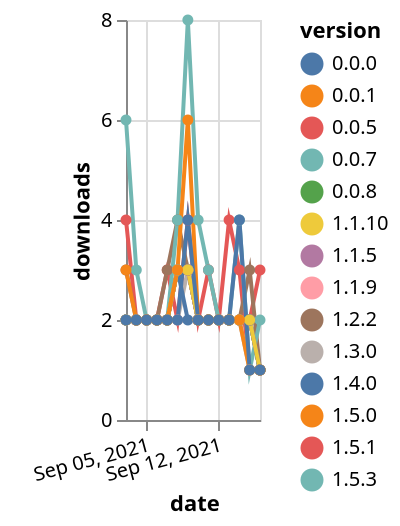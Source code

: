 {"$schema": "https://vega.github.io/schema/vega-lite/v5.json", "description": "A simple bar chart with embedded data.", "data": {"values": [{"date": "2021-09-03", "total": 1502, "delta": 2, "version": "0.0.5"}, {"date": "2021-09-04", "total": 1504, "delta": 2, "version": "0.0.5"}, {"date": "2021-09-05", "total": 1506, "delta": 2, "version": "0.0.5"}, {"date": "2021-09-06", "total": 1508, "delta": 2, "version": "0.0.5"}, {"date": "2021-09-07", "total": 1510, "delta": 2, "version": "0.0.5"}, {"date": "2021-09-08", "total": 1513, "delta": 3, "version": "0.0.5"}, {"date": "2021-09-09", "total": 1516, "delta": 3, "version": "0.0.5"}, {"date": "2021-09-10", "total": 1518, "delta": 2, "version": "0.0.5"}, {"date": "2021-09-11", "total": 1520, "delta": 2, "version": "0.0.5"}, {"date": "2021-09-12", "total": 1522, "delta": 2, "version": "0.0.5"}, {"date": "2021-09-13", "total": 1524, "delta": 2, "version": "0.0.5"}, {"date": "2021-09-14", "total": 1526, "delta": 2, "version": "0.0.5"}, {"date": "2021-09-15", "total": 1528, "delta": 2, "version": "0.0.5"}, {"date": "2021-09-16", "total": 1531, "delta": 3, "version": "0.0.5"}, {"date": "2021-09-03", "total": 1198, "delta": 2, "version": "0.0.8"}, {"date": "2021-09-04", "total": 1200, "delta": 2, "version": "0.0.8"}, {"date": "2021-09-05", "total": 1202, "delta": 2, "version": "0.0.8"}, {"date": "2021-09-06", "total": 1204, "delta": 2, "version": "0.0.8"}, {"date": "2021-09-07", "total": 1206, "delta": 2, "version": "0.0.8"}, {"date": "2021-09-08", "total": 1209, "delta": 3, "version": "0.0.8"}, {"date": "2021-09-09", "total": 1212, "delta": 3, "version": "0.0.8"}, {"date": "2021-09-10", "total": 1214, "delta": 2, "version": "0.0.8"}, {"date": "2021-09-11", "total": 1216, "delta": 2, "version": "0.0.8"}, {"date": "2021-09-12", "total": 1218, "delta": 2, "version": "0.0.8"}, {"date": "2021-09-13", "total": 1220, "delta": 2, "version": "0.0.8"}, {"date": "2021-09-14", "total": 1222, "delta": 2, "version": "0.0.8"}, {"date": "2021-09-15", "total": 1224, "delta": 2, "version": "0.0.8"}, {"date": "2021-09-16", "total": 1225, "delta": 1, "version": "0.0.8"}, {"date": "2021-09-03", "total": 313, "delta": 4, "version": "1.5.1"}, {"date": "2021-09-04", "total": 315, "delta": 2, "version": "1.5.1"}, {"date": "2021-09-05", "total": 317, "delta": 2, "version": "1.5.1"}, {"date": "2021-09-06", "total": 319, "delta": 2, "version": "1.5.1"}, {"date": "2021-09-07", "total": 322, "delta": 3, "version": "1.5.1"}, {"date": "2021-09-08", "total": 324, "delta": 2, "version": "1.5.1"}, {"date": "2021-09-09", "total": 328, "delta": 4, "version": "1.5.1"}, {"date": "2021-09-10", "total": 330, "delta": 2, "version": "1.5.1"}, {"date": "2021-09-11", "total": 333, "delta": 3, "version": "1.5.1"}, {"date": "2021-09-12", "total": 335, "delta": 2, "version": "1.5.1"}, {"date": "2021-09-13", "total": 339, "delta": 4, "version": "1.5.1"}, {"date": "2021-09-14", "total": 342, "delta": 3, "version": "1.5.1"}, {"date": "2021-09-15", "total": 343, "delta": 1, "version": "1.5.1"}, {"date": "2021-09-16", "total": 344, "delta": 1, "version": "1.5.1"}, {"date": "2021-09-03", "total": 935, "delta": 2, "version": "1.1.9"}, {"date": "2021-09-04", "total": 937, "delta": 2, "version": "1.1.9"}, {"date": "2021-09-05", "total": 939, "delta": 2, "version": "1.1.9"}, {"date": "2021-09-06", "total": 941, "delta": 2, "version": "1.1.9"}, {"date": "2021-09-07", "total": 943, "delta": 2, "version": "1.1.9"}, {"date": "2021-09-08", "total": 946, "delta": 3, "version": "1.1.9"}, {"date": "2021-09-09", "total": 949, "delta": 3, "version": "1.1.9"}, {"date": "2021-09-10", "total": 951, "delta": 2, "version": "1.1.9"}, {"date": "2021-09-11", "total": 953, "delta": 2, "version": "1.1.9"}, {"date": "2021-09-12", "total": 955, "delta": 2, "version": "1.1.9"}, {"date": "2021-09-13", "total": 957, "delta": 2, "version": "1.1.9"}, {"date": "2021-09-14", "total": 959, "delta": 2, "version": "1.1.9"}, {"date": "2021-09-15", "total": 961, "delta": 2, "version": "1.1.9"}, {"date": "2021-09-16", "total": 962, "delta": 1, "version": "1.1.9"}, {"date": "2021-09-03", "total": 1572, "delta": 2, "version": "0.0.1"}, {"date": "2021-09-04", "total": 1574, "delta": 2, "version": "0.0.1"}, {"date": "2021-09-05", "total": 1576, "delta": 2, "version": "0.0.1"}, {"date": "2021-09-06", "total": 1578, "delta": 2, "version": "0.0.1"}, {"date": "2021-09-07", "total": 1580, "delta": 2, "version": "0.0.1"}, {"date": "2021-09-08", "total": 1583, "delta": 3, "version": "0.0.1"}, {"date": "2021-09-09", "total": 1586, "delta": 3, "version": "0.0.1"}, {"date": "2021-09-10", "total": 1588, "delta": 2, "version": "0.0.1"}, {"date": "2021-09-11", "total": 1590, "delta": 2, "version": "0.0.1"}, {"date": "2021-09-12", "total": 1592, "delta": 2, "version": "0.0.1"}, {"date": "2021-09-13", "total": 1594, "delta": 2, "version": "0.0.1"}, {"date": "2021-09-14", "total": 1596, "delta": 2, "version": "0.0.1"}, {"date": "2021-09-15", "total": 1598, "delta": 2, "version": "0.0.1"}, {"date": "2021-09-16", "total": 1599, "delta": 1, "version": "0.0.1"}, {"date": "2021-09-03", "total": 624, "delta": 2, "version": "1.3.0"}, {"date": "2021-09-04", "total": 626, "delta": 2, "version": "1.3.0"}, {"date": "2021-09-05", "total": 628, "delta": 2, "version": "1.3.0"}, {"date": "2021-09-06", "total": 630, "delta": 2, "version": "1.3.0"}, {"date": "2021-09-07", "total": 632, "delta": 2, "version": "1.3.0"}, {"date": "2021-09-08", "total": 634, "delta": 2, "version": "1.3.0"}, {"date": "2021-09-09", "total": 637, "delta": 3, "version": "1.3.0"}, {"date": "2021-09-10", "total": 639, "delta": 2, "version": "1.3.0"}, {"date": "2021-09-11", "total": 641, "delta": 2, "version": "1.3.0"}, {"date": "2021-09-12", "total": 643, "delta": 2, "version": "1.3.0"}, {"date": "2021-09-13", "total": 645, "delta": 2, "version": "1.3.0"}, {"date": "2021-09-14", "total": 647, "delta": 2, "version": "1.3.0"}, {"date": "2021-09-15", "total": 648, "delta": 1, "version": "1.3.0"}, {"date": "2021-09-16", "total": 649, "delta": 1, "version": "1.3.0"}, {"date": "2021-09-03", "total": 1432, "delta": 2, "version": "0.0.7"}, {"date": "2021-09-04", "total": 1434, "delta": 2, "version": "0.0.7"}, {"date": "2021-09-05", "total": 1436, "delta": 2, "version": "0.0.7"}, {"date": "2021-09-06", "total": 1438, "delta": 2, "version": "0.0.7"}, {"date": "2021-09-07", "total": 1440, "delta": 2, "version": "0.0.7"}, {"date": "2021-09-08", "total": 1443, "delta": 3, "version": "0.0.7"}, {"date": "2021-09-09", "total": 1446, "delta": 3, "version": "0.0.7"}, {"date": "2021-09-10", "total": 1448, "delta": 2, "version": "0.0.7"}, {"date": "2021-09-11", "total": 1450, "delta": 2, "version": "0.0.7"}, {"date": "2021-09-12", "total": 1452, "delta": 2, "version": "0.0.7"}, {"date": "2021-09-13", "total": 1454, "delta": 2, "version": "0.0.7"}, {"date": "2021-09-14", "total": 1456, "delta": 2, "version": "0.0.7"}, {"date": "2021-09-15", "total": 1458, "delta": 2, "version": "0.0.7"}, {"date": "2021-09-16", "total": 1459, "delta": 1, "version": "0.0.7"}, {"date": "2021-09-03", "total": 807, "delta": 3, "version": "1.2.2"}, {"date": "2021-09-04", "total": 809, "delta": 2, "version": "1.2.2"}, {"date": "2021-09-05", "total": 811, "delta": 2, "version": "1.2.2"}, {"date": "2021-09-06", "total": 813, "delta": 2, "version": "1.2.2"}, {"date": "2021-09-07", "total": 816, "delta": 3, "version": "1.2.2"}, {"date": "2021-09-08", "total": 820, "delta": 4, "version": "1.2.2"}, {"date": "2021-09-09", "total": 823, "delta": 3, "version": "1.2.2"}, {"date": "2021-09-10", "total": 825, "delta": 2, "version": "1.2.2"}, {"date": "2021-09-11", "total": 827, "delta": 2, "version": "1.2.2"}, {"date": "2021-09-12", "total": 829, "delta": 2, "version": "1.2.2"}, {"date": "2021-09-13", "total": 831, "delta": 2, "version": "1.2.2"}, {"date": "2021-09-14", "total": 833, "delta": 2, "version": "1.2.2"}, {"date": "2021-09-15", "total": 836, "delta": 3, "version": "1.2.2"}, {"date": "2021-09-16", "total": 837, "delta": 1, "version": "1.2.2"}, {"date": "2021-09-03", "total": 58, "delta": 6, "version": "1.5.3"}, {"date": "2021-09-04", "total": 61, "delta": 3, "version": "1.5.3"}, {"date": "2021-09-05", "total": 63, "delta": 2, "version": "1.5.3"}, {"date": "2021-09-06", "total": 65, "delta": 2, "version": "1.5.3"}, {"date": "2021-09-07", "total": 67, "delta": 2, "version": "1.5.3"}, {"date": "2021-09-08", "total": 71, "delta": 4, "version": "1.5.3"}, {"date": "2021-09-09", "total": 79, "delta": 8, "version": "1.5.3"}, {"date": "2021-09-10", "total": 83, "delta": 4, "version": "1.5.3"}, {"date": "2021-09-11", "total": 86, "delta": 3, "version": "1.5.3"}, {"date": "2021-09-12", "total": 88, "delta": 2, "version": "1.5.3"}, {"date": "2021-09-13", "total": 90, "delta": 2, "version": "1.5.3"}, {"date": "2021-09-14", "total": 94, "delta": 4, "version": "1.5.3"}, {"date": "2021-09-15", "total": 95, "delta": 1, "version": "1.5.3"}, {"date": "2021-09-16", "total": 97, "delta": 2, "version": "1.5.3"}, {"date": "2021-09-03", "total": 1052, "delta": 2, "version": "1.1.5"}, {"date": "2021-09-04", "total": 1054, "delta": 2, "version": "1.1.5"}, {"date": "2021-09-05", "total": 1056, "delta": 2, "version": "1.1.5"}, {"date": "2021-09-06", "total": 1058, "delta": 2, "version": "1.1.5"}, {"date": "2021-09-07", "total": 1060, "delta": 2, "version": "1.1.5"}, {"date": "2021-09-08", "total": 1063, "delta": 3, "version": "1.1.5"}, {"date": "2021-09-09", "total": 1066, "delta": 3, "version": "1.1.5"}, {"date": "2021-09-10", "total": 1068, "delta": 2, "version": "1.1.5"}, {"date": "2021-09-11", "total": 1070, "delta": 2, "version": "1.1.5"}, {"date": "2021-09-12", "total": 1072, "delta": 2, "version": "1.1.5"}, {"date": "2021-09-13", "total": 1074, "delta": 2, "version": "1.1.5"}, {"date": "2021-09-14", "total": 1076, "delta": 2, "version": "1.1.5"}, {"date": "2021-09-15", "total": 1078, "delta": 2, "version": "1.1.5"}, {"date": "2021-09-16", "total": 1079, "delta": 1, "version": "1.1.5"}, {"date": "2021-09-03", "total": 1535, "delta": 2, "version": "0.0.0"}, {"date": "2021-09-04", "total": 1537, "delta": 2, "version": "0.0.0"}, {"date": "2021-09-05", "total": 1539, "delta": 2, "version": "0.0.0"}, {"date": "2021-09-06", "total": 1541, "delta": 2, "version": "0.0.0"}, {"date": "2021-09-07", "total": 1543, "delta": 2, "version": "0.0.0"}, {"date": "2021-09-08", "total": 1546, "delta": 3, "version": "0.0.0"}, {"date": "2021-09-09", "total": 1548, "delta": 2, "version": "0.0.0"}, {"date": "2021-09-10", "total": 1550, "delta": 2, "version": "0.0.0"}, {"date": "2021-09-11", "total": 1552, "delta": 2, "version": "0.0.0"}, {"date": "2021-09-12", "total": 1554, "delta": 2, "version": "0.0.0"}, {"date": "2021-09-13", "total": 1556, "delta": 2, "version": "0.0.0"}, {"date": "2021-09-14", "total": 1558, "delta": 2, "version": "0.0.0"}, {"date": "2021-09-15", "total": 1560, "delta": 2, "version": "0.0.0"}, {"date": "2021-09-16", "total": 1561, "delta": 1, "version": "0.0.0"}, {"date": "2021-09-03", "total": 981, "delta": 2, "version": "1.1.10"}, {"date": "2021-09-04", "total": 983, "delta": 2, "version": "1.1.10"}, {"date": "2021-09-05", "total": 985, "delta": 2, "version": "1.1.10"}, {"date": "2021-09-06", "total": 987, "delta": 2, "version": "1.1.10"}, {"date": "2021-09-07", "total": 989, "delta": 2, "version": "1.1.10"}, {"date": "2021-09-08", "total": 992, "delta": 3, "version": "1.1.10"}, {"date": "2021-09-09", "total": 995, "delta": 3, "version": "1.1.10"}, {"date": "2021-09-10", "total": 997, "delta": 2, "version": "1.1.10"}, {"date": "2021-09-11", "total": 999, "delta": 2, "version": "1.1.10"}, {"date": "2021-09-12", "total": 1001, "delta": 2, "version": "1.1.10"}, {"date": "2021-09-13", "total": 1003, "delta": 2, "version": "1.1.10"}, {"date": "2021-09-14", "total": 1005, "delta": 2, "version": "1.1.10"}, {"date": "2021-09-15", "total": 1007, "delta": 2, "version": "1.1.10"}, {"date": "2021-09-16", "total": 1008, "delta": 1, "version": "1.1.10"}, {"date": "2021-09-03", "total": 631, "delta": 3, "version": "1.5.0"}, {"date": "2021-09-04", "total": 633, "delta": 2, "version": "1.5.0"}, {"date": "2021-09-05", "total": 635, "delta": 2, "version": "1.5.0"}, {"date": "2021-09-06", "total": 637, "delta": 2, "version": "1.5.0"}, {"date": "2021-09-07", "total": 639, "delta": 2, "version": "1.5.0"}, {"date": "2021-09-08", "total": 642, "delta": 3, "version": "1.5.0"}, {"date": "2021-09-09", "total": 648, "delta": 6, "version": "1.5.0"}, {"date": "2021-09-10", "total": 650, "delta": 2, "version": "1.5.0"}, {"date": "2021-09-11", "total": 652, "delta": 2, "version": "1.5.0"}, {"date": "2021-09-12", "total": 654, "delta": 2, "version": "1.5.0"}, {"date": "2021-09-13", "total": 656, "delta": 2, "version": "1.5.0"}, {"date": "2021-09-14", "total": 658, "delta": 2, "version": "1.5.0"}, {"date": "2021-09-15", "total": 659, "delta": 1, "version": "1.5.0"}, {"date": "2021-09-16", "total": 660, "delta": 1, "version": "1.5.0"}, {"date": "2021-09-03", "total": 498, "delta": 2, "version": "1.4.0"}, {"date": "2021-09-04", "total": 500, "delta": 2, "version": "1.4.0"}, {"date": "2021-09-05", "total": 502, "delta": 2, "version": "1.4.0"}, {"date": "2021-09-06", "total": 504, "delta": 2, "version": "1.4.0"}, {"date": "2021-09-07", "total": 506, "delta": 2, "version": "1.4.0"}, {"date": "2021-09-08", "total": 508, "delta": 2, "version": "1.4.0"}, {"date": "2021-09-09", "total": 512, "delta": 4, "version": "1.4.0"}, {"date": "2021-09-10", "total": 514, "delta": 2, "version": "1.4.0"}, {"date": "2021-09-11", "total": 516, "delta": 2, "version": "1.4.0"}, {"date": "2021-09-12", "total": 518, "delta": 2, "version": "1.4.0"}, {"date": "2021-09-13", "total": 520, "delta": 2, "version": "1.4.0"}, {"date": "2021-09-14", "total": 524, "delta": 4, "version": "1.4.0"}, {"date": "2021-09-15", "total": 525, "delta": 1, "version": "1.4.0"}, {"date": "2021-09-16", "total": 526, "delta": 1, "version": "1.4.0"}]}, "width": "container", "mark": {"type": "line", "point": {"filled": true}}, "encoding": {"x": {"field": "date", "type": "temporal", "timeUnit": "yearmonthdate", "title": "date", "axis": {"labelAngle": -15}}, "y": {"field": "delta", "type": "quantitative", "title": "downloads"}, "color": {"field": "version", "type": "nominal"}, "tooltip": {"field": "delta"}}}